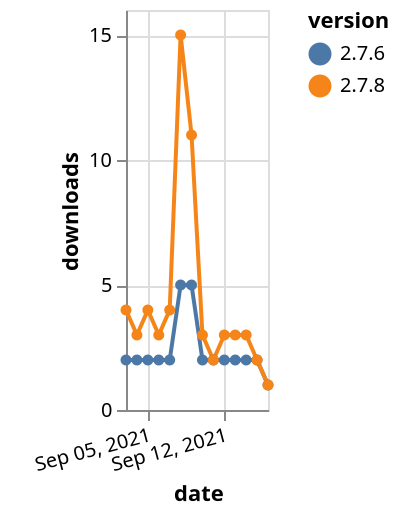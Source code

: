 {"$schema": "https://vega.github.io/schema/vega-lite/v5.json", "description": "A simple bar chart with embedded data.", "data": {"values": [{"date": "2021-09-03", "total": 6110, "delta": 2, "version": "2.7.6"}, {"date": "2021-09-04", "total": 6112, "delta": 2, "version": "2.7.6"}, {"date": "2021-09-05", "total": 6114, "delta": 2, "version": "2.7.6"}, {"date": "2021-09-06", "total": 6116, "delta": 2, "version": "2.7.6"}, {"date": "2021-09-07", "total": 6118, "delta": 2, "version": "2.7.6"}, {"date": "2021-09-08", "total": 6123, "delta": 5, "version": "2.7.6"}, {"date": "2021-09-09", "total": 6128, "delta": 5, "version": "2.7.6"}, {"date": "2021-09-10", "total": 6130, "delta": 2, "version": "2.7.6"}, {"date": "2021-09-11", "total": 6132, "delta": 2, "version": "2.7.6"}, {"date": "2021-09-12", "total": 6134, "delta": 2, "version": "2.7.6"}, {"date": "2021-09-13", "total": 6136, "delta": 2, "version": "2.7.6"}, {"date": "2021-09-14", "total": 6138, "delta": 2, "version": "2.7.6"}, {"date": "2021-09-15", "total": 6140, "delta": 2, "version": "2.7.6"}, {"date": "2021-09-16", "total": 6141, "delta": 1, "version": "2.7.6"}, {"date": "2021-09-03", "total": 21217, "delta": 4, "version": "2.7.8"}, {"date": "2021-09-04", "total": 21220, "delta": 3, "version": "2.7.8"}, {"date": "2021-09-05", "total": 21224, "delta": 4, "version": "2.7.8"}, {"date": "2021-09-06", "total": 21227, "delta": 3, "version": "2.7.8"}, {"date": "2021-09-07", "total": 21231, "delta": 4, "version": "2.7.8"}, {"date": "2021-09-08", "total": 21246, "delta": 15, "version": "2.7.8"}, {"date": "2021-09-09", "total": 21257, "delta": 11, "version": "2.7.8"}, {"date": "2021-09-10", "total": 21260, "delta": 3, "version": "2.7.8"}, {"date": "2021-09-11", "total": 21262, "delta": 2, "version": "2.7.8"}, {"date": "2021-09-12", "total": 21265, "delta": 3, "version": "2.7.8"}, {"date": "2021-09-13", "total": 21268, "delta": 3, "version": "2.7.8"}, {"date": "2021-09-14", "total": 21271, "delta": 3, "version": "2.7.8"}, {"date": "2021-09-15", "total": 21273, "delta": 2, "version": "2.7.8"}, {"date": "2021-09-16", "total": 21274, "delta": 1, "version": "2.7.8"}]}, "width": "container", "mark": {"type": "line", "point": {"filled": true}}, "encoding": {"x": {"field": "date", "type": "temporal", "timeUnit": "yearmonthdate", "title": "date", "axis": {"labelAngle": -15}}, "y": {"field": "delta", "type": "quantitative", "title": "downloads"}, "color": {"field": "version", "type": "nominal"}, "tooltip": {"field": "delta"}}}